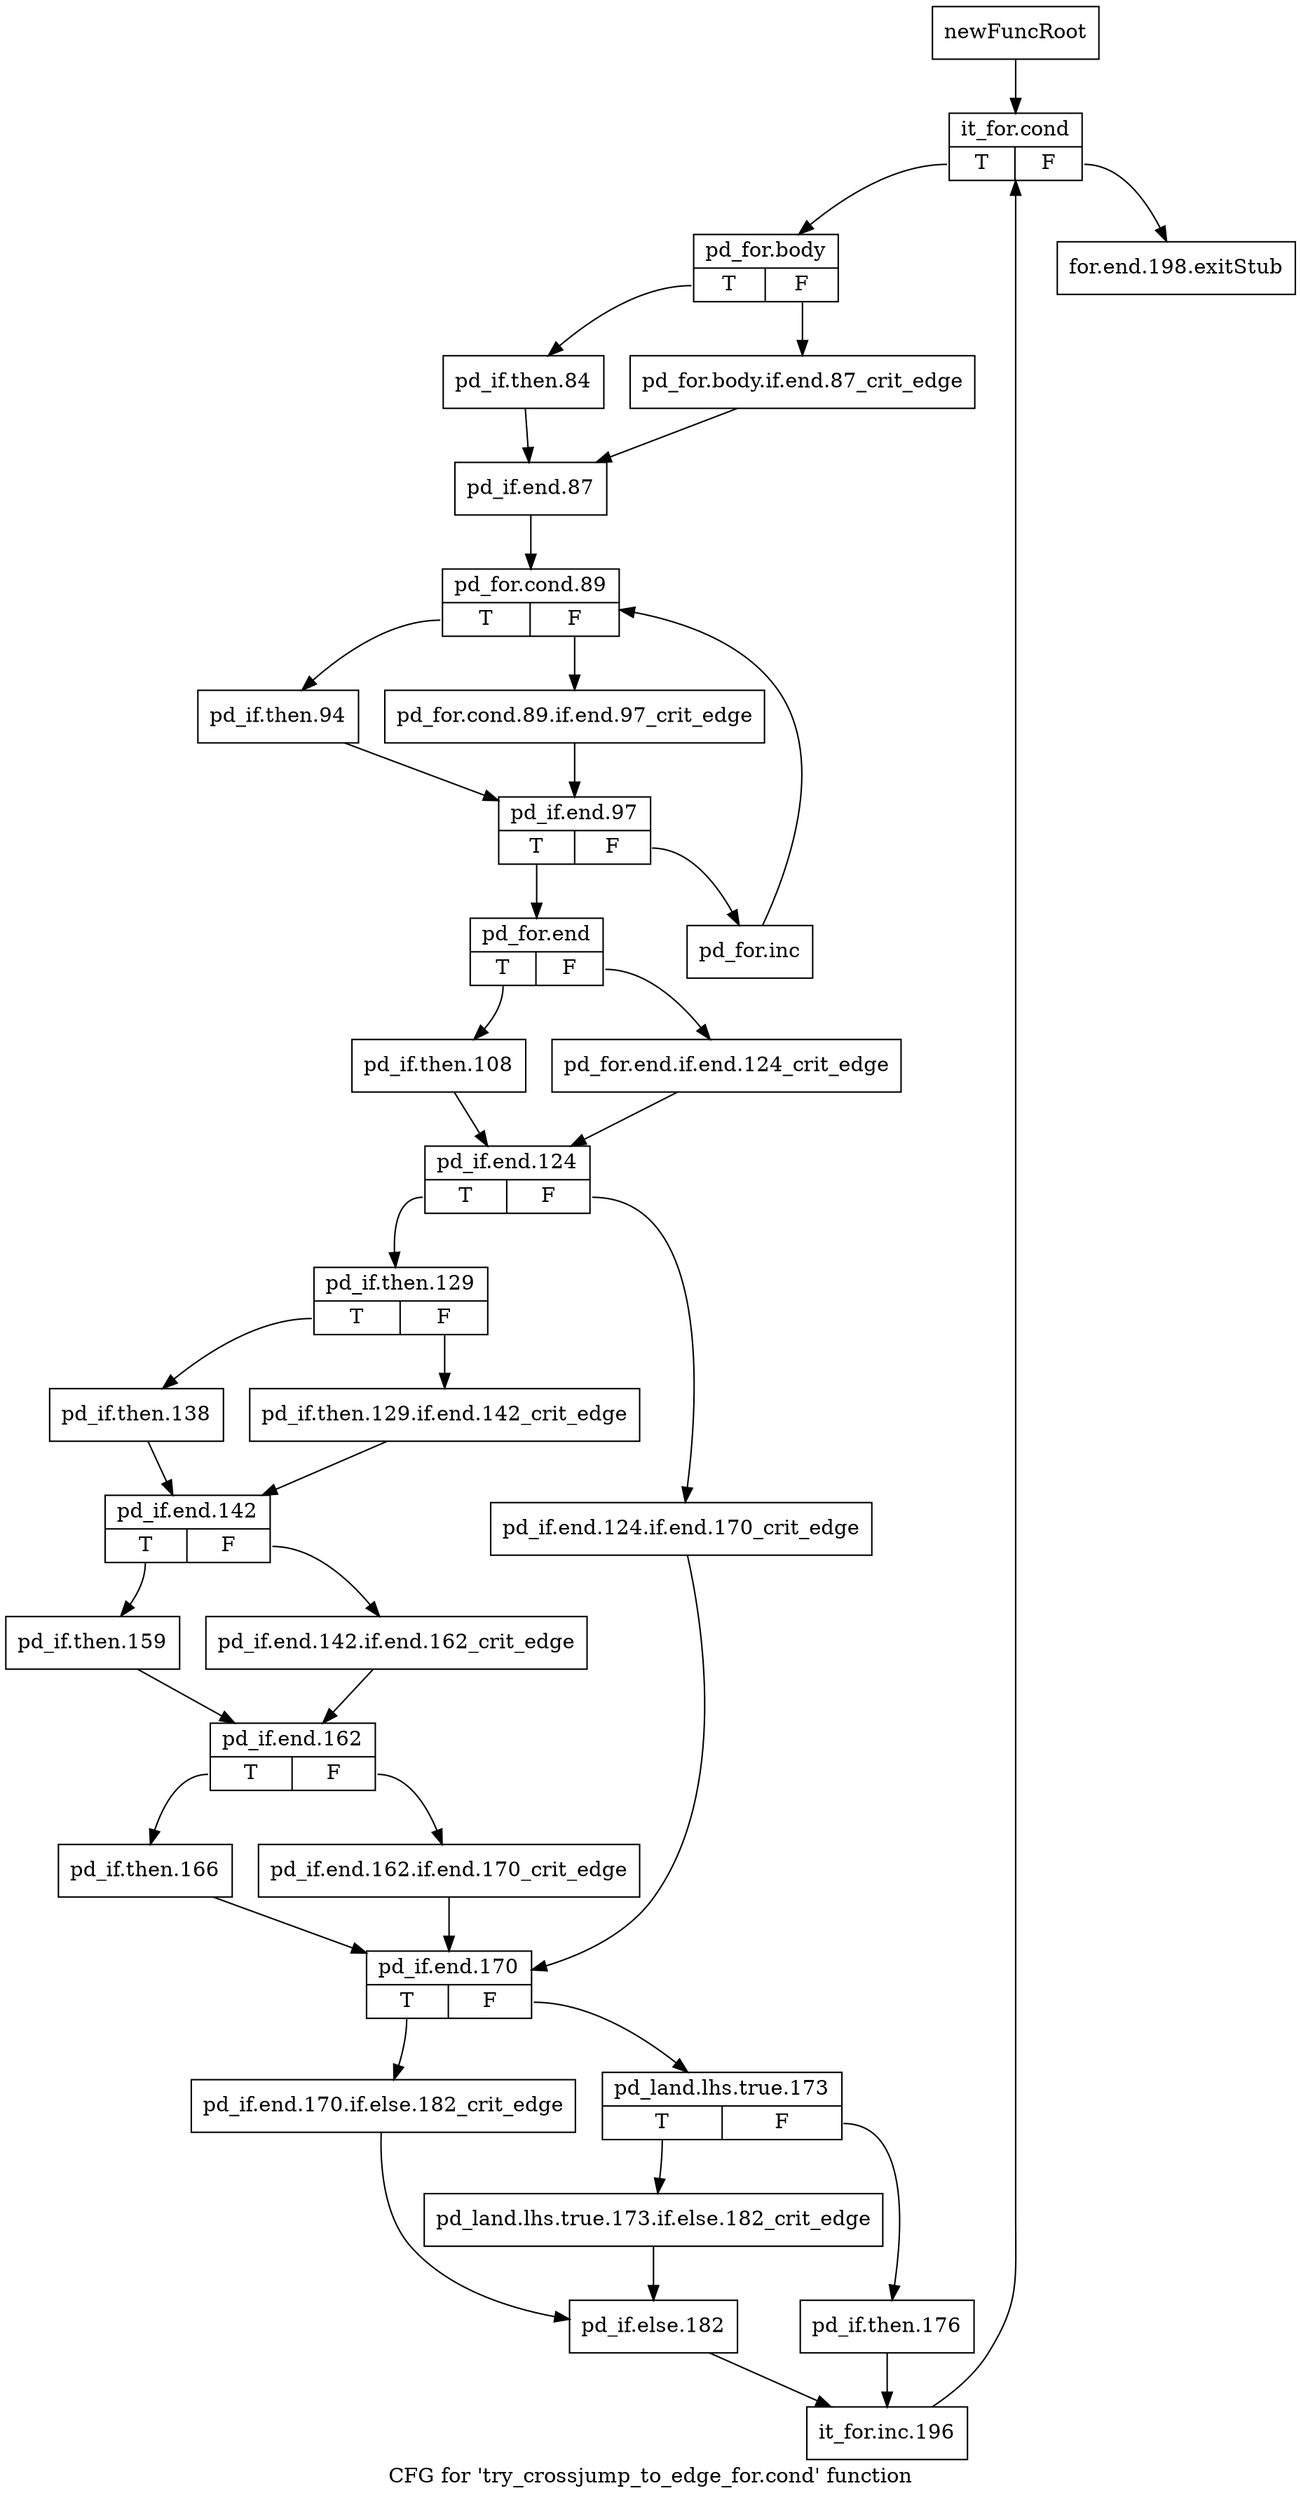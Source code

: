 digraph "CFG for 'try_crossjump_to_edge_for.cond' function" {
	label="CFG for 'try_crossjump_to_edge_for.cond' function";

	Node0x7b82e70 [shape=record,label="{newFuncRoot}"];
	Node0x7b82e70 -> Node0x7b82f10;
	Node0x7b82ec0 [shape=record,label="{for.end.198.exitStub}"];
	Node0x7b82f10 [shape=record,label="{it_for.cond|{<s0>T|<s1>F}}"];
	Node0x7b82f10:s0 -> Node0x7b82f60;
	Node0x7b82f10:s1 -> Node0x7b82ec0;
	Node0x7b82f60 [shape=record,label="{pd_for.body|{<s0>T|<s1>F}}"];
	Node0x7b82f60:s0 -> Node0x7b83000;
	Node0x7b82f60:s1 -> Node0x7b82fb0;
	Node0x7b82fb0 [shape=record,label="{pd_for.body.if.end.87_crit_edge}"];
	Node0x7b82fb0 -> Node0x7b83050;
	Node0x7b83000 [shape=record,label="{pd_if.then.84}"];
	Node0x7b83000 -> Node0x7b83050;
	Node0x7b83050 [shape=record,label="{pd_if.end.87}"];
	Node0x7b83050 -> Node0x7b830a0;
	Node0x7b830a0 [shape=record,label="{pd_for.cond.89|{<s0>T|<s1>F}}"];
	Node0x7b830a0:s0 -> Node0x7b83140;
	Node0x7b830a0:s1 -> Node0x7b830f0;
	Node0x7b830f0 [shape=record,label="{pd_for.cond.89.if.end.97_crit_edge}"];
	Node0x7b830f0 -> Node0x7b83190;
	Node0x7b83140 [shape=record,label="{pd_if.then.94}"];
	Node0x7b83140 -> Node0x7b83190;
	Node0x7b83190 [shape=record,label="{pd_if.end.97|{<s0>T|<s1>F}}"];
	Node0x7b83190:s0 -> Node0x7b83230;
	Node0x7b83190:s1 -> Node0x7b831e0;
	Node0x7b831e0 [shape=record,label="{pd_for.inc}"];
	Node0x7b831e0 -> Node0x7b830a0;
	Node0x7b83230 [shape=record,label="{pd_for.end|{<s0>T|<s1>F}}"];
	Node0x7b83230:s0 -> Node0x7b832d0;
	Node0x7b83230:s1 -> Node0x7b83280;
	Node0x7b83280 [shape=record,label="{pd_for.end.if.end.124_crit_edge}"];
	Node0x7b83280 -> Node0x7b83320;
	Node0x7b832d0 [shape=record,label="{pd_if.then.108}"];
	Node0x7b832d0 -> Node0x7b83320;
	Node0x7b83320 [shape=record,label="{pd_if.end.124|{<s0>T|<s1>F}}"];
	Node0x7b83320:s0 -> Node0x7b833c0;
	Node0x7b83320:s1 -> Node0x7b83370;
	Node0x7b83370 [shape=record,label="{pd_if.end.124.if.end.170_crit_edge}"];
	Node0x7b83370 -> Node0x7b83690;
	Node0x7b833c0 [shape=record,label="{pd_if.then.129|{<s0>T|<s1>F}}"];
	Node0x7b833c0:s0 -> Node0x7b83460;
	Node0x7b833c0:s1 -> Node0x7b83410;
	Node0x7b83410 [shape=record,label="{pd_if.then.129.if.end.142_crit_edge}"];
	Node0x7b83410 -> Node0x7b834b0;
	Node0x7b83460 [shape=record,label="{pd_if.then.138}"];
	Node0x7b83460 -> Node0x7b834b0;
	Node0x7b834b0 [shape=record,label="{pd_if.end.142|{<s0>T|<s1>F}}"];
	Node0x7b834b0:s0 -> Node0x7b83550;
	Node0x7b834b0:s1 -> Node0x7b83500;
	Node0x7b83500 [shape=record,label="{pd_if.end.142.if.end.162_crit_edge}"];
	Node0x7b83500 -> Node0x7b835a0;
	Node0x7b83550 [shape=record,label="{pd_if.then.159}"];
	Node0x7b83550 -> Node0x7b835a0;
	Node0x7b835a0 [shape=record,label="{pd_if.end.162|{<s0>T|<s1>F}}"];
	Node0x7b835a0:s0 -> Node0x7b83640;
	Node0x7b835a0:s1 -> Node0x7b835f0;
	Node0x7b835f0 [shape=record,label="{pd_if.end.162.if.end.170_crit_edge}"];
	Node0x7b835f0 -> Node0x7b83690;
	Node0x7b83640 [shape=record,label="{pd_if.then.166}"];
	Node0x7b83640 -> Node0x7b83690;
	Node0x7b83690 [shape=record,label="{pd_if.end.170|{<s0>T|<s1>F}}"];
	Node0x7b83690:s0 -> Node0x7b837d0;
	Node0x7b83690:s1 -> Node0x7b836e0;
	Node0x7b836e0 [shape=record,label="{pd_land.lhs.true.173|{<s0>T|<s1>F}}"];
	Node0x7b836e0:s0 -> Node0x7b83780;
	Node0x7b836e0:s1 -> Node0x7b83730;
	Node0x7b83730 [shape=record,label="{pd_if.then.176}"];
	Node0x7b83730 -> Node0x7b83870;
	Node0x7b83780 [shape=record,label="{pd_land.lhs.true.173.if.else.182_crit_edge}"];
	Node0x7b83780 -> Node0x7b83820;
	Node0x7b837d0 [shape=record,label="{pd_if.end.170.if.else.182_crit_edge}"];
	Node0x7b837d0 -> Node0x7b83820;
	Node0x7b83820 [shape=record,label="{pd_if.else.182}"];
	Node0x7b83820 -> Node0x7b83870;
	Node0x7b83870 [shape=record,label="{it_for.inc.196}"];
	Node0x7b83870 -> Node0x7b82f10;
}
